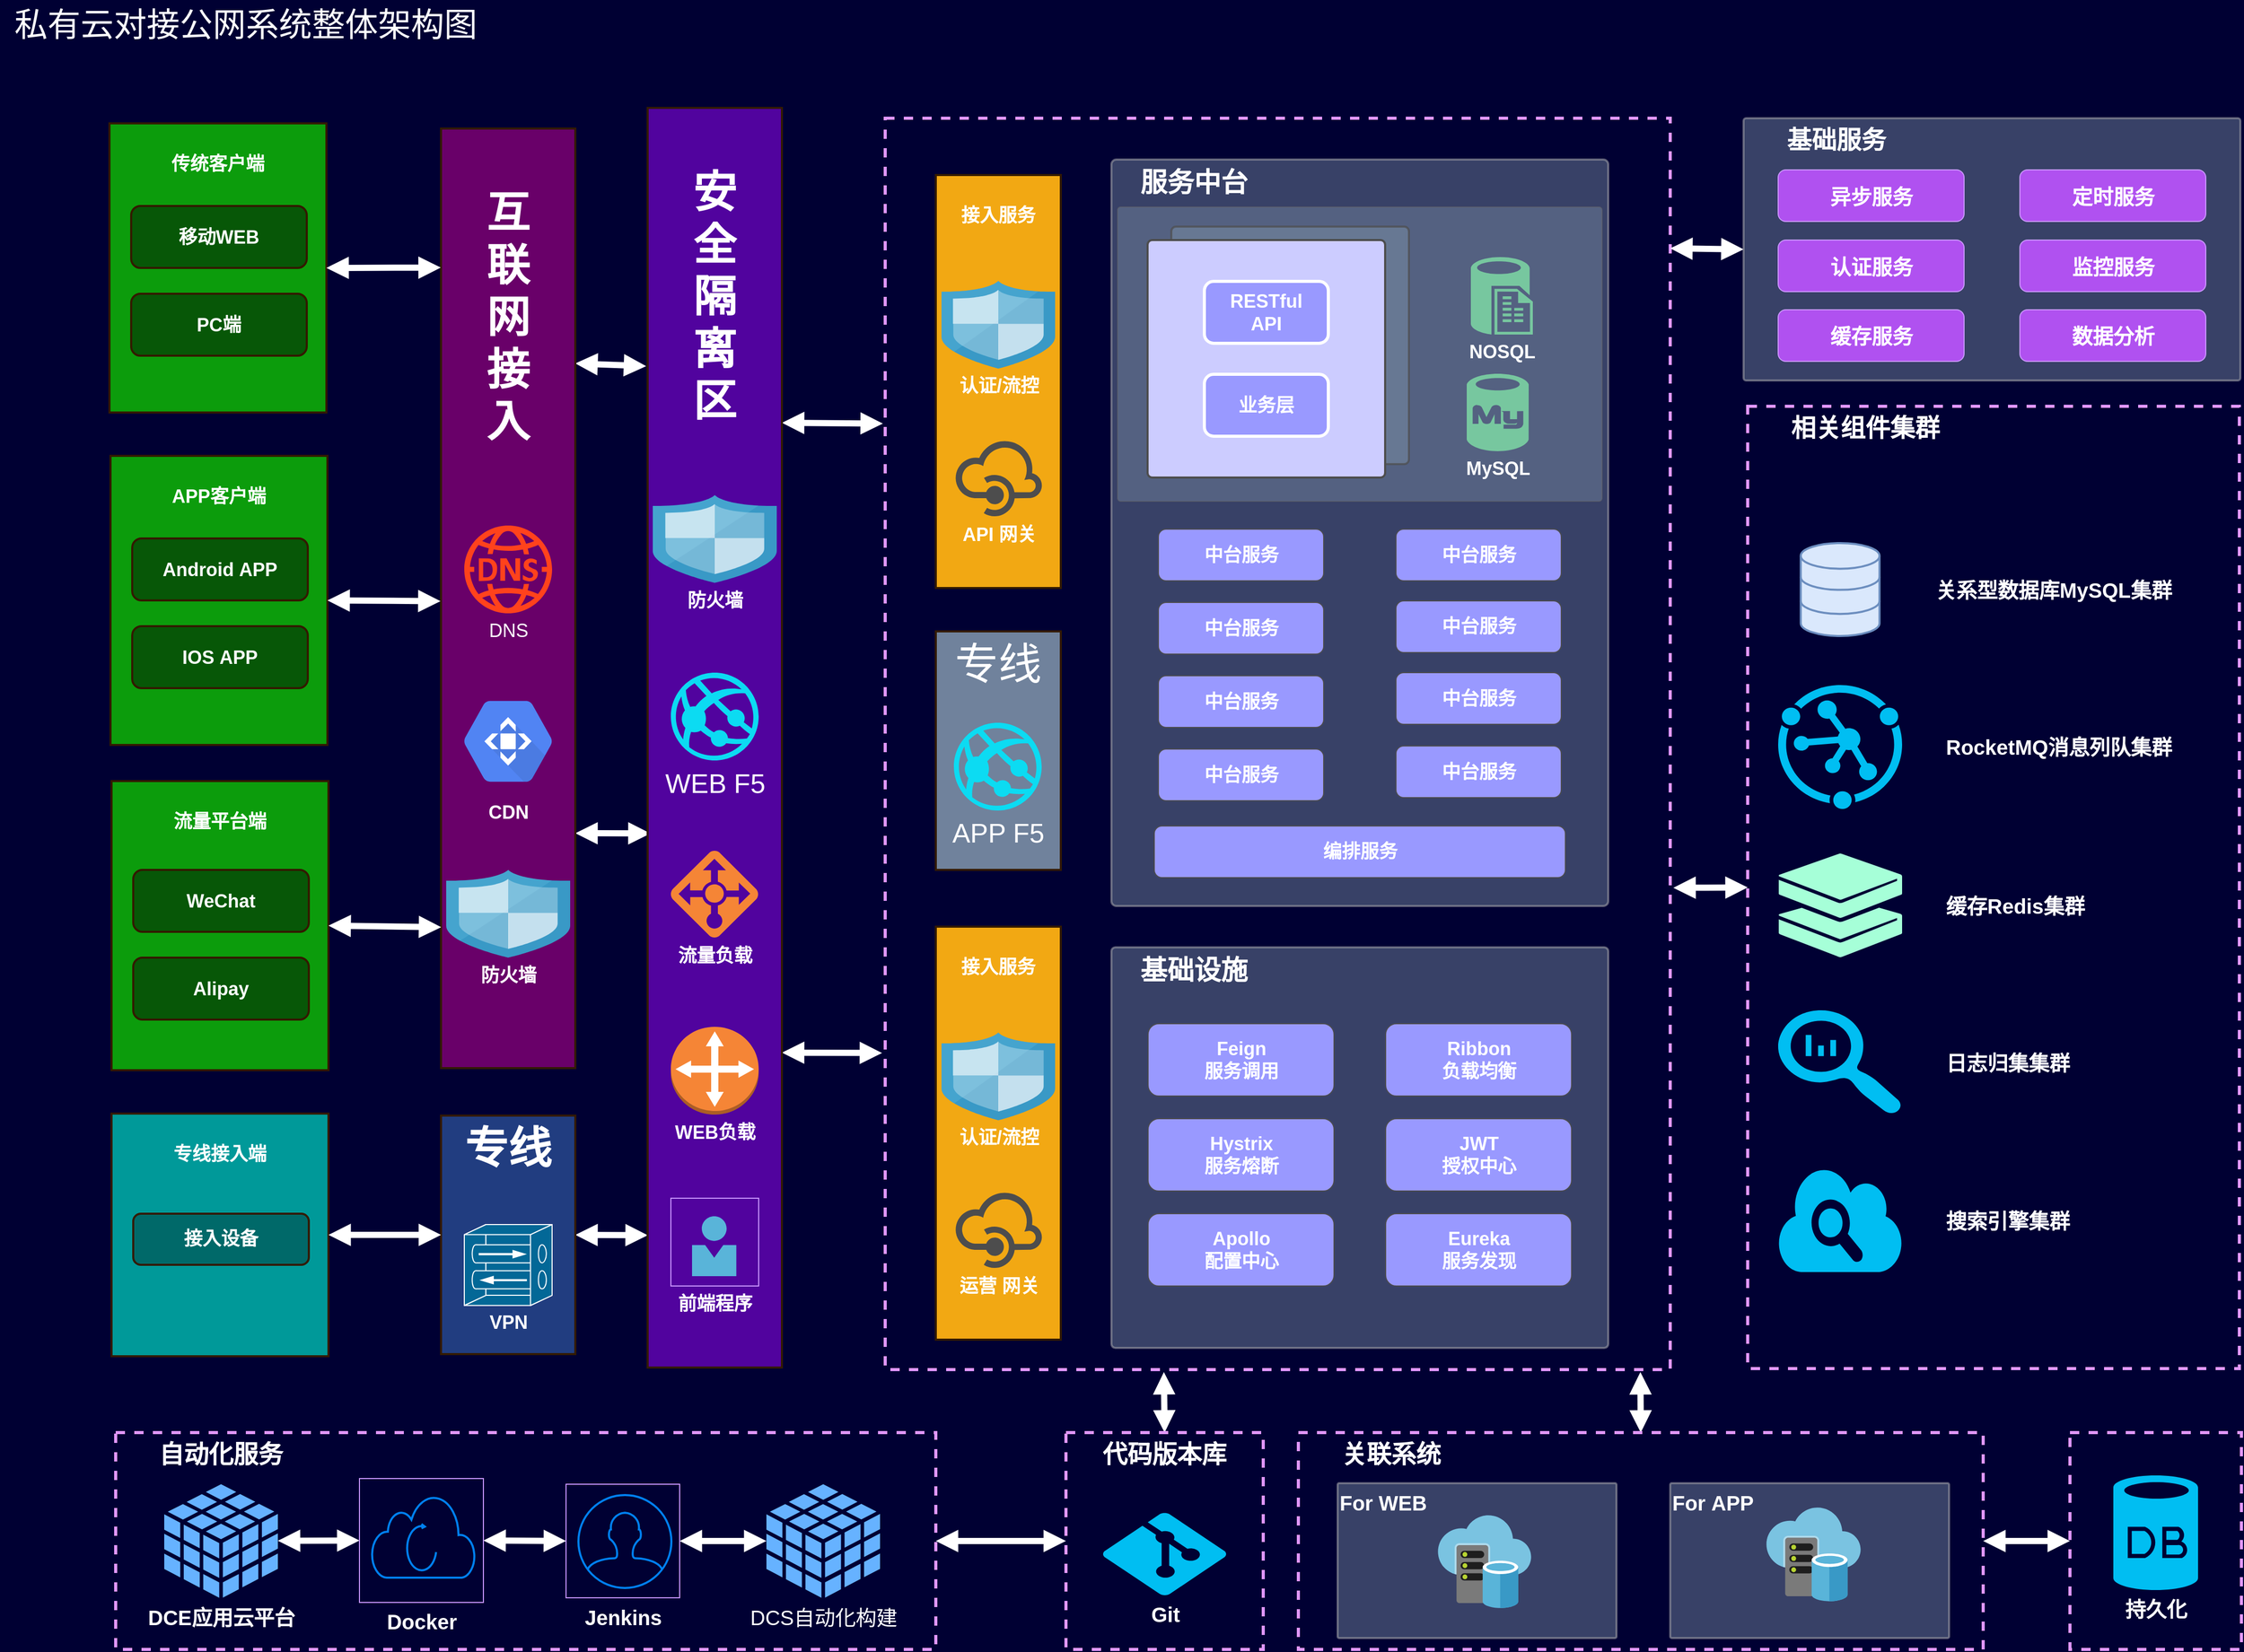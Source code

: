 <mxfile version="20.2.7" type="github"><diagram id="znW9qlxauEZ71sfOCXTW" name="第 1 页"><mxGraphModel dx="1424" dy="737" grid="1" gridSize="10" guides="1" tooltips="1" connect="1" arrows="1" fold="1" page="1" pageScale="1" pageWidth="827" pageHeight="1169" background="#000033" math="0" shadow="0"><root><mxCell id="0"/><mxCell id="1" parent="0"/><mxCell id="8RgYDFPkmIqk4TiLze3d-3" value="&lt;blockquote style=&quot;margin: 0px 0px 0px 40px ; border: none ; padding: 0px ; font-size: 24px&quot;&gt;自动化服务&lt;/blockquote&gt;" style="rounded=1;whiteSpace=wrap;html=1;labelBackgroundColor=none;strokeColor=#E197FC;strokeWidth=3;fillColor=none;fontSize=24;fontColor=#FFFFFF;arcSize=0;dashed=1;align=left;verticalAlign=top;fontStyle=1" vertex="1" parent="1"><mxGeometry x="142" y="1409.5" width="794" height="210" as="geometry"/></mxCell><mxCell id="8RgYDFPkmIqk4TiLze3d-4" value="私有云对接公网系统整体架构图" style="text;html=1;strokeColor=none;fillColor=none;align=center;verticalAlign=middle;whiteSpace=wrap;rounded=0;fontColor=#FFFFFF;fontSize=32;" vertex="1" parent="1"><mxGeometry x="30" y="22" width="476" height="48" as="geometry"/></mxCell><mxCell id="8RgYDFPkmIqk4TiLze3d-5" value="" style="group" vertex="1" connectable="0" parent="1"><mxGeometry x="136" y="141.5" width="210" height="280" as="geometry"/></mxCell><mxCell id="8RgYDFPkmIqk4TiLze3d-6" value="&lt;br style=&quot;font-size: 18px;&quot;&gt;传统客户端" style="rounded=0;whiteSpace=wrap;html=1;horizontal=1;verticalAlign=top;fontSize=18;fillColor=#0C9C0C;strokeWidth=2;strokeColor=#331A00;fontColor=#FFFFFF;fontStyle=1" vertex="1" parent="8RgYDFPkmIqk4TiLze3d-5"><mxGeometry width="210" height="280" as="geometry"/></mxCell><mxCell id="8RgYDFPkmIqk4TiLze3d-7" value="移动WEB" style="rounded=1;whiteSpace=wrap;html=1;strokeColor=#331A00;strokeWidth=2;fillColor=#075707;fontSize=18;fontColor=#FFFFFF;fontStyle=1" vertex="1" parent="8RgYDFPkmIqk4TiLze3d-5"><mxGeometry x="21" y="80" width="170" height="60" as="geometry"/></mxCell><mxCell id="8RgYDFPkmIqk4TiLze3d-8" value="PC端" style="rounded=1;whiteSpace=wrap;html=1;strokeColor=#331A00;strokeWidth=2;fillColor=#075707;fontSize=18;fontColor=#FFFFFF;fontStyle=1" vertex="1" parent="8RgYDFPkmIqk4TiLze3d-5"><mxGeometry x="21" y="165" width="170" height="60" as="geometry"/></mxCell><mxCell id="8RgYDFPkmIqk4TiLze3d-9" value="" style="group" vertex="1" connectable="0" parent="1"><mxGeometry x="137" y="463.5" width="210" height="280" as="geometry"/></mxCell><mxCell id="8RgYDFPkmIqk4TiLze3d-10" value="&lt;br&gt;APP客户端" style="rounded=0;whiteSpace=wrap;html=1;horizontal=1;verticalAlign=top;fontSize=18;fillColor=#0C9C0C;strokeWidth=2;strokeColor=#331A00;fontColor=#FFFFFF;fontStyle=1" vertex="1" parent="8RgYDFPkmIqk4TiLze3d-9"><mxGeometry width="210" height="280" as="geometry"/></mxCell><mxCell id="8RgYDFPkmIqk4TiLze3d-11" value="Android&amp;nbsp;APP" style="rounded=1;whiteSpace=wrap;html=1;strokeColor=#331A00;strokeWidth=2;fillColor=#075707;fontSize=18;fontColor=#FFFFFF;fontStyle=1" vertex="1" parent="8RgYDFPkmIqk4TiLze3d-9"><mxGeometry x="21" y="80" width="170" height="60" as="geometry"/></mxCell><mxCell id="8RgYDFPkmIqk4TiLze3d-12" value="IOS&amp;nbsp;APP" style="rounded=1;whiteSpace=wrap;html=1;strokeColor=#331A00;strokeWidth=2;fillColor=#075707;fontSize=18;fontColor=#FFFFFF;fontStyle=1" vertex="1" parent="8RgYDFPkmIqk4TiLze3d-9"><mxGeometry x="21" y="165" width="170" height="60" as="geometry"/></mxCell><mxCell id="8RgYDFPkmIqk4TiLze3d-13" value="" style="group" vertex="1" connectable="0" parent="1"><mxGeometry x="138" y="784.5" width="210" height="280" as="geometry"/></mxCell><mxCell id="8RgYDFPkmIqk4TiLze3d-14" value="&lt;br style=&quot;font-size: 18px&quot;&gt;流量平台端" style="rounded=0;whiteSpace=wrap;html=1;horizontal=1;verticalAlign=top;fontSize=18;fillColor=#0C9C0C;strokeWidth=2;strokeColor=#331A00;fontColor=#FFFFFF;fontStyle=1" vertex="1" parent="8RgYDFPkmIqk4TiLze3d-13"><mxGeometry y="-6" width="210" height="280" as="geometry"/></mxCell><mxCell id="8RgYDFPkmIqk4TiLze3d-15" value="WeChat" style="rounded=1;whiteSpace=wrap;html=1;strokeColor=#331A00;strokeWidth=2;fillColor=#075707;fontSize=18;fontColor=#FFFFFF;fontStyle=1" vertex="1" parent="8RgYDFPkmIqk4TiLze3d-13"><mxGeometry x="21" y="80" width="170" height="60" as="geometry"/></mxCell><mxCell id="8RgYDFPkmIqk4TiLze3d-16" value="Alipay" style="rounded=1;whiteSpace=wrap;html=1;strokeColor=#331A00;strokeWidth=2;fillColor=#075707;fontSize=18;fontColor=#FFFFFF;fontStyle=1" vertex="1" parent="8RgYDFPkmIqk4TiLze3d-13"><mxGeometry x="21" y="165" width="170" height="60" as="geometry"/></mxCell><mxCell id="8RgYDFPkmIqk4TiLze3d-17" value="" style="group" vertex="1" connectable="0" parent="1"><mxGeometry x="138" y="1105.5" width="210" height="231" as="geometry"/></mxCell><mxCell id="8RgYDFPkmIqk4TiLze3d-18" value="&lt;br style=&quot;font-size: 18px&quot;&gt;专线接入端" style="rounded=0;whiteSpace=wrap;html=1;horizontal=1;verticalAlign=top;fontSize=18;fillColor=#009999;strokeWidth=2;strokeColor=#331A00;fontColor=#FFFFFF;fontStyle=1" vertex="1" parent="8RgYDFPkmIqk4TiLze3d-17"><mxGeometry y="-4.95" width="210" height="235" as="geometry"/></mxCell><mxCell id="8RgYDFPkmIqk4TiLze3d-19" value="接入设备" style="rounded=1;whiteSpace=wrap;html=1;strokeColor=#331A00;strokeWidth=2;fillColor=#006969;fontSize=18;fontColor=#FFFFFF;fontStyle=1" vertex="1" parent="8RgYDFPkmIqk4TiLze3d-17"><mxGeometry x="21" y="92" width="170" height="49.5" as="geometry"/></mxCell><mxCell id="8RgYDFPkmIqk4TiLze3d-20" style="edgeStyle=none;rounded=0;orthogonalLoop=1;jettySize=auto;html=1;exitX=1;exitY=0.75;exitDx=0;exitDy=0;entryX=0.022;entryY=0.576;entryDx=0;entryDy=0;entryPerimeter=0;startArrow=block;startFill=1;endArrow=block;endFill=1;strokeColor=#FFFFFF;strokeWidth=6;fontSize=20;fontColor=#FFFFFF;" edge="1" parent="1" source="8RgYDFPkmIqk4TiLze3d-22" target="8RgYDFPkmIqk4TiLze3d-31"><mxGeometry relative="1" as="geometry"/></mxCell><mxCell id="8RgYDFPkmIqk4TiLze3d-21" style="edgeStyle=none;rounded=0;orthogonalLoop=1;jettySize=auto;html=1;exitX=1;exitY=0.25;exitDx=0;exitDy=0;entryX=-0.011;entryY=0.205;entryDx=0;entryDy=0;entryPerimeter=0;startArrow=block;startFill=1;endArrow=block;endFill=1;strokeColor=#FFFFFF;strokeWidth=6;fontSize=20;fontColor=#FFFFFF;" edge="1" parent="1" source="8RgYDFPkmIqk4TiLze3d-22" target="8RgYDFPkmIqk4TiLze3d-31"><mxGeometry relative="1" as="geometry"/></mxCell><mxCell id="8RgYDFPkmIqk4TiLze3d-22" value="&lt;br&gt;互&lt;br style=&quot;font-size: 42px&quot;&gt;联&lt;br style=&quot;font-size: 42px&quot;&gt;网&lt;br style=&quot;font-size: 42px&quot;&gt;接&lt;br style=&quot;font-size: 42px&quot;&gt;入" style="rounded=0;whiteSpace=wrap;html=1;strokeColor=#331A00;strokeWidth=2;fillColor=#690069;fontSize=42;fontColor=#FFFFFF;fontStyle=1;verticalAlign=top;" vertex="1" parent="1"><mxGeometry x="457" y="146.5" width="130" height="910" as="geometry"/></mxCell><mxCell id="8RgYDFPkmIqk4TiLze3d-23" style="edgeStyle=none;rounded=0;orthogonalLoop=1;jettySize=auto;html=1;exitX=1;exitY=0.5;exitDx=0;exitDy=0;entryX=0.001;entryY=0.895;entryDx=0;entryDy=0;entryPerimeter=0;startArrow=block;startFill=1;endArrow=block;endFill=1;strokeColor=#FFFFFF;strokeWidth=6;fontSize=20;fontColor=#FFFFFF;" edge="1" parent="1" source="8RgYDFPkmIqk4TiLze3d-24" target="8RgYDFPkmIqk4TiLze3d-31"><mxGeometry relative="1" as="geometry"/></mxCell><mxCell id="8RgYDFPkmIqk4TiLze3d-24" value="专线" style="rounded=0;whiteSpace=wrap;html=1;strokeColor=#331A00;strokeWidth=2;fillColor=#213D80;fontSize=42;fontColor=#FFFFFF;verticalAlign=top;fontStyle=1" vertex="1" parent="1"><mxGeometry x="457" y="1102.5" width="130" height="231" as="geometry"/></mxCell><mxCell id="8RgYDFPkmIqk4TiLze3d-25" value="DNS" style="shadow=0;dashed=0;html=1;strokeColor=none;labelPosition=center;verticalLabelPosition=bottom;verticalAlign=top;align=center;shape=mxgraph.mscae.cloud.azure_dns;fillColor=#FF421C;pointerEvents=1;fontSize=18;fontColor=#FFFFFF;aspect=fixed;" vertex="1" parent="1"><mxGeometry x="479.5" y="531" width="85" height="85" as="geometry"/></mxCell><mxCell id="8RgYDFPkmIqk4TiLze3d-26" value="CDN" style="html=1;fillColor=#5184F3;strokeColor=none;verticalAlign=top;labelPosition=center;verticalLabelPosition=bottom;align=center;spacingTop=-6;fontSize=18;fontStyle=1;fontColor=#FFFFFF;shape=mxgraph.gcp2.hexIcon;prIcon=cloud_cdn;aspect=fixed;" vertex="1" parent="1"><mxGeometry x="457" y="682.5" width="130" height="115.04" as="geometry"/></mxCell><mxCell id="8RgYDFPkmIqk4TiLze3d-27" value="防火墙" style="html=1;perimeter=none;align=center;shadow=0;dashed=0;image;fontSize=18;image=img/lib/mscae/ShieldFirewall.svg;strokeColor=#331A00;strokeWidth=2;fillColor=#FF2212;labelBackgroundColor=none;fontColor=#FFFFFF;fontStyle=1" vertex="1" parent="1"><mxGeometry x="462" y="864.5" width="120" height="85" as="geometry"/></mxCell><mxCell id="8RgYDFPkmIqk4TiLze3d-28" value="VPN" style="shape=mxgraph.cisco.misc.vpn_concentrator;html=1;dashed=0;fillColor=#036897;strokeColor=#FFFFFF;strokeWidth=1;verticalLabelPosition=bottom;verticalAlign=top;labelBackgroundColor=none;fontSize=18;fontColor=#FFFFFF;aspect=fixed;fontStyle=1" vertex="1" parent="1"><mxGeometry x="479.5" y="1208" width="85" height="78.36" as="geometry"/></mxCell><mxCell id="8RgYDFPkmIqk4TiLze3d-29" style="edgeStyle=none;rounded=0;orthogonalLoop=1;jettySize=auto;html=1;exitX=1;exitY=0.75;exitDx=0;exitDy=0;startArrow=block;startFill=1;endArrow=block;endFill=1;strokeColor=#FFFFFF;strokeWidth=6;fontSize=20;fontColor=#FFFFFF;entryX=-0.004;entryY=0.747;entryDx=0;entryDy=0;entryPerimeter=0;" edge="1" parent="1" source="8RgYDFPkmIqk4TiLze3d-31" target="8RgYDFPkmIqk4TiLze3d-34"><mxGeometry relative="1" as="geometry"><mxPoint x="847" y="1088.5" as="targetPoint"/></mxGeometry></mxCell><mxCell id="8RgYDFPkmIqk4TiLze3d-30" style="edgeStyle=none;rounded=0;orthogonalLoop=1;jettySize=auto;html=1;exitX=1;exitY=0.25;exitDx=0;exitDy=0;startArrow=block;startFill=1;endArrow=block;endFill=1;strokeColor=#FFFFFF;strokeWidth=6;fontSize=20;fontColor=#FFFFFF;entryX=-0.003;entryY=0.244;entryDx=0;entryDy=0;entryPerimeter=0;" edge="1" parent="1" source="8RgYDFPkmIqk4TiLze3d-31" target="8RgYDFPkmIqk4TiLze3d-34"><mxGeometry relative="1" as="geometry"><mxPoint x="857" y="464.5" as="targetPoint"/></mxGeometry></mxCell><mxCell id="8RgYDFPkmIqk4TiLze3d-31" value="&lt;br&gt;安&lt;br&gt;全&lt;br&gt;隔&lt;br&gt;离&lt;br&gt;区" style="rounded=0;whiteSpace=wrap;html=1;strokeColor=#331A00;strokeWidth=2;fillColor=#51039E;fontSize=42;fontColor=#FFFFFF;fontStyle=1;verticalAlign=top;" vertex="1" parent="1"><mxGeometry x="657" y="126.5" width="130" height="1220" as="geometry"/></mxCell><mxCell id="8RgYDFPkmIqk4TiLze3d-32" value="防火墙" style="html=1;perimeter=none;align=center;shadow=0;dashed=0;image;fontSize=18;image=img/lib/mscae/ShieldFirewall.svg;strokeColor=#331A00;strokeWidth=2;fillColor=#FF2212;labelBackgroundColor=none;fontColor=#FFFFFF;fontStyle=1" vertex="1" parent="1"><mxGeometry x="662" y="501.5" width="120" height="85" as="geometry"/></mxCell><mxCell id="8RgYDFPkmIqk4TiLze3d-33" value="流量负载" style="shadow=0;dashed=0;html=1;strokeColor=none;labelPosition=center;verticalLabelPosition=bottom;verticalAlign=top;align=center;shape=mxgraph.mscae.cloud.azure_load_balancer_feature;fillColor=#F58536;pointerEvents=1;labelBackgroundColor=none;fontSize=18;fontColor=#FFFFFF;aspect=fixed;fontStyle=1" vertex="1" parent="1"><mxGeometry x="679.5" y="845.5" width="85" height="85" as="geometry"/></mxCell><mxCell id="8RgYDFPkmIqk4TiLze3d-34" value="" style="rounded=1;whiteSpace=wrap;html=1;labelBackgroundColor=none;strokeColor=#E197FC;strokeWidth=3;fillColor=none;fontSize=18;fontColor=#FFFFFF;arcSize=0;dashed=1;" vertex="1" parent="1"><mxGeometry x="887" y="136.5" width="760" height="1212" as="geometry"/></mxCell><mxCell id="8RgYDFPkmIqk4TiLze3d-35" value="&lt;br&gt;接入服务" style="rounded=0;whiteSpace=wrap;html=1;strokeColor=#331A00;strokeWidth=2;fillColor=#F2A813;fontSize=18;fontColor=#FFFFFF;verticalAlign=top;fontStyle=1" vertex="1" parent="1"><mxGeometry x="936" y="191.5" width="121" height="400" as="geometry"/></mxCell><mxCell id="8RgYDFPkmIqk4TiLze3d-36" value="WEB负载" style="outlineConnect=0;dashed=0;verticalLabelPosition=bottom;verticalAlign=top;align=center;html=1;shape=mxgraph.aws3.customer_gateway;fillColor=#F58536;gradientColor=none;labelBackgroundColor=none;strokeColor=#E197FC;strokeWidth=2;fontSize=18;fontColor=#FFFFFF;fontStyle=1;aspect=fixed;" vertex="1" parent="1"><mxGeometry x="679.5" y="1016.5" width="85" height="85" as="geometry"/></mxCell><mxCell id="8RgYDFPkmIqk4TiLze3d-37" value="认证/流控" style="html=1;perimeter=none;align=center;shadow=0;dashed=0;image;fontSize=18;image=img/lib/mscae/ShieldFirewall.svg;strokeColor=#331A00;strokeWidth=2;fillColor=#FF2212;labelBackgroundColor=none;fontColor=#FFFFFF;fontStyle=1" vertex="1" parent="1"><mxGeometry x="941.5" y="294" width="110" height="85" as="geometry"/></mxCell><mxCell id="8RgYDFPkmIqk4TiLze3d-38" value="API 网关" style="shadow=0;dashed=0;html=1;strokeColor=none;labelPosition=center;verticalLabelPosition=bottom;verticalAlign=top;align=center;shape=mxgraph.mscae.cloud.api_management;fillColor=#4D4D4D;pointerEvents=1;labelBackgroundColor=none;fontSize=18;fontColor=#FFFFFF;aspect=fixed;fontStyle=1" vertex="1" parent="1"><mxGeometry x="954" y="446.5" width="85" height="76.5" as="geometry"/></mxCell><mxCell id="8RgYDFPkmIqk4TiLze3d-39" value="专线" style="rounded=0;whiteSpace=wrap;html=1;strokeColor=#331A00;strokeWidth=2;fillColor=#70829C;fontSize=42;fontColor=#FFFFFF;verticalAlign=top;" vertex="1" parent="1"><mxGeometry x="936" y="633.5" width="121" height="231" as="geometry"/></mxCell><mxCell id="8RgYDFPkmIqk4TiLze3d-40" value="&lt;br&gt;接入服务" style="rounded=0;whiteSpace=wrap;html=1;strokeColor=#331A00;strokeWidth=2;fillColor=#F2A813;fontSize=18;fontColor=#FFFFFF;verticalAlign=top;fontStyle=1" vertex="1" parent="1"><mxGeometry x="936" y="919.5" width="121" height="400" as="geometry"/></mxCell><mxCell id="8RgYDFPkmIqk4TiLze3d-41" value="认证/流控" style="html=1;perimeter=none;align=center;shadow=0;dashed=0;image;fontSize=18;image=img/lib/mscae/ShieldFirewall.svg;strokeColor=#331A00;strokeWidth=2;fillColor=#FF2212;labelBackgroundColor=none;fontColor=#FFFFFF;fontStyle=1" vertex="1" parent="1"><mxGeometry x="941.5" y="1022" width="110" height="85" as="geometry"/></mxCell><mxCell id="8RgYDFPkmIqk4TiLze3d-42" value="运营 网关" style="shadow=0;dashed=0;html=1;strokeColor=none;labelPosition=center;verticalLabelPosition=bottom;verticalAlign=top;align=center;shape=mxgraph.mscae.cloud.api_management;fillColor=#4D4D4D;pointerEvents=1;labelBackgroundColor=none;fontSize=18;fontColor=#FFFFFF;aspect=fixed;fontStyle=1" vertex="1" parent="1"><mxGeometry x="954" y="1174.5" width="85" height="76.5" as="geometry"/></mxCell><mxCell id="8RgYDFPkmIqk4TiLze3d-43" value="　服务中台" style="rounded=1;whiteSpace=wrap;html=1;fontFamily=Helvetica;fontSize=26;fontColor=#FFFFFF;align=left;strokeColor=#B3B3B3;strokeWidth=2;fillColor=#70829C;arcSize=1;opacity=50;verticalAlign=top;fontStyle=1" vertex="1" parent="1"><mxGeometry x="1106" y="176.5" width="481" height="723" as="geometry"/></mxCell><mxCell id="8RgYDFPkmIqk4TiLze3d-44" style="edgeStyle=none;rounded=0;orthogonalLoop=1;jettySize=auto;html=1;exitX=0;exitY=0.5;exitDx=0;exitDy=0;entryX=1;entryY=0.104;entryDx=0;entryDy=0;entryPerimeter=0;startArrow=block;startFill=1;endArrow=block;endFill=1;strokeColor=#FFFFFF;strokeWidth=6;fontSize=20;fontColor=#FFFFFF;" edge="1" parent="1" source="8RgYDFPkmIqk4TiLze3d-45" target="8RgYDFPkmIqk4TiLze3d-34"><mxGeometry relative="1" as="geometry"/></mxCell><mxCell id="8RgYDFPkmIqk4TiLze3d-45" value="&lt;blockquote style=&quot;margin: 0px 0px 0px 40px; border: none; padding: 0px; font-size: 24px;&quot;&gt;基础服务&lt;/blockquote&gt;" style="rounded=1;whiteSpace=wrap;html=1;fontFamily=Helvetica;fontSize=24;fontColor=#FFFFFF;align=left;strokeColor=#B3B3B3;strokeWidth=2;fillColor=#70829C;arcSize=1;opacity=50;verticalAlign=top;fontStyle=1" vertex="1" parent="1"><mxGeometry x="1718" y="136.5" width="481" height="254" as="geometry"/></mxCell><mxCell id="8RgYDFPkmIqk4TiLze3d-46" value="APP F5" style="shadow=0;dashed=0;html=1;strokeColor=none;fillColor=#0CDBF2;labelPosition=center;verticalLabelPosition=bottom;verticalAlign=top;align=center;shape=mxgraph.azure.azure_website;pointerEvents=1;fontFamily=Helvetica;fontSize=26;fontColor=#FFFFFF;" vertex="1" parent="1"><mxGeometry x="953.5" y="722" width="85" height="85" as="geometry"/></mxCell><mxCell id="8RgYDFPkmIqk4TiLze3d-47" value="" style="rounded=1;whiteSpace=wrap;html=1;fontFamily=Helvetica;fontSize=18;fontColor=#FFFFFF;align=center;strokeColor=#666666;strokeWidth=1;fillColor=#70829C;arcSize=1;opacity=50;" vertex="1" parent="1"><mxGeometry x="1112" y="222.5" width="469" height="285" as="geometry"/></mxCell><mxCell id="8RgYDFPkmIqk4TiLze3d-48" value="" style="rounded=1;whiteSpace=wrap;html=1;fontFamily=Helvetica;fontSize=18;fontColor=#FFFFFF;align=center;strokeColor=#4D4D4D;strokeWidth=2;fillColor=#70829C;arcSize=2;opacity=70;" vertex="1" parent="1"><mxGeometry x="1164" y="241.5" width="230" height="230" as="geometry"/></mxCell><mxCell id="8RgYDFPkmIqk4TiLze3d-49" value="" style="rounded=1;whiteSpace=wrap;html=1;fontFamily=Helvetica;fontSize=18;fontColor=#FFFFFF;align=center;strokeColor=#4D4D4D;strokeWidth=2;fillColor=#CCCCFF;arcSize=2;" vertex="1" parent="1"><mxGeometry x="1141" y="254.5" width="230" height="230" as="geometry"/></mxCell><mxCell id="8RgYDFPkmIqk4TiLze3d-50" value="RESTful&lt;br&gt;API" style="rounded=1;whiteSpace=wrap;html=1;labelBackgroundColor=none;strokeColor=#FFFFFF;strokeWidth=3;fillColor=#9999FF;fontSize=18;fontColor=#FFFFFF;fontStyle=1" vertex="1" parent="1"><mxGeometry x="1196" y="294.5" width="120" height="60" as="geometry"/></mxCell><mxCell id="8RgYDFPkmIqk4TiLze3d-51" value="业务层" style="rounded=1;whiteSpace=wrap;html=1;labelBackgroundColor=none;strokeColor=#FFFFFF;strokeWidth=3;fillColor=#9999FF;fontSize=18;fontColor=#FFFFFF;fontStyle=1" vertex="1" parent="1"><mxGeometry x="1196" y="384.5" width="120" height="60" as="geometry"/></mxCell><mxCell id="8RgYDFPkmIqk4TiLze3d-52" value="MySQL" style="verticalLabelPosition=bottom;html=1;verticalAlign=top;align=center;strokeColor=none;fillColor=#77C79F;shape=mxgraph.azure.mysql_database;fontFamily=Helvetica;fontSize=18;fontColor=#FFFFFF;aspect=fixed;fontStyle=1" vertex="1" parent="1"><mxGeometry x="1450" y="384" width="60" height="75" as="geometry"/></mxCell><mxCell id="8RgYDFPkmIqk4TiLze3d-53" value="NOSQL" style="verticalLabelPosition=bottom;html=1;verticalAlign=top;align=center;strokeColor=none;fillColor=#77C79F;shape=mxgraph.azure.sql_reporting;labelBackgroundColor=none;fontSize=18;fontColor=#FFFFFF;aspect=fixed;fontStyle=1" vertex="1" parent="1"><mxGeometry x="1454" y="271" width="60" height="75" as="geometry"/></mxCell><mxCell id="8RgYDFPkmIqk4TiLze3d-54" value="中台服务" style="rounded=1;whiteSpace=wrap;html=1;labelBackgroundColor=none;strokeColor=#4D4D4D;strokeWidth=1;fillColor=#9999FF;fontSize=18;fontColor=#FFFFFF;fontStyle=1" vertex="1" parent="1"><mxGeometry x="1151.5" y="534.5" width="160" height="50" as="geometry"/></mxCell><mxCell id="8RgYDFPkmIqk4TiLze3d-55" value="　基础设施" style="rounded=1;whiteSpace=wrap;html=1;fontFamily=Helvetica;fontSize=26;fontColor=#FFFFFF;align=left;strokeColor=#B3B3B3;strokeWidth=2;fillColor=#70829C;arcSize=1;opacity=50;verticalAlign=top;fontStyle=1" vertex="1" parent="1"><mxGeometry x="1106" y="939.5" width="481" height="388" as="geometry"/></mxCell><mxCell id="8RgYDFPkmIqk4TiLze3d-56" value="中台服务" style="rounded=1;whiteSpace=wrap;html=1;labelBackgroundColor=none;strokeColor=#4D4D4D;strokeWidth=1;fillColor=#9999FF;fontSize=18;fontColor=#FFFFFF;fontStyle=1" vertex="1" parent="1"><mxGeometry x="1151.5" y="605.5" width="160" height="50" as="geometry"/></mxCell><mxCell id="8RgYDFPkmIqk4TiLze3d-57" value="中台服务" style="rounded=1;whiteSpace=wrap;html=1;labelBackgroundColor=none;strokeColor=#4D4D4D;strokeWidth=1;fillColor=#9999FF;fontSize=18;fontColor=#FFFFFF;fontStyle=1" vertex="1" parent="1"><mxGeometry x="1151.5" y="676.5" width="160" height="50" as="geometry"/></mxCell><mxCell id="8RgYDFPkmIqk4TiLze3d-58" value="中台服务" style="rounded=1;whiteSpace=wrap;html=1;labelBackgroundColor=none;strokeColor=#4D4D4D;strokeWidth=1;fillColor=#9999FF;fontSize=18;fontColor=#FFFFFF;fontStyle=1" vertex="1" parent="1"><mxGeometry x="1151.5" y="747.5" width="160" height="50" as="geometry"/></mxCell><mxCell id="8RgYDFPkmIqk4TiLze3d-59" value="中台服务" style="rounded=1;whiteSpace=wrap;html=1;labelBackgroundColor=none;strokeColor=#4D4D4D;strokeWidth=1;fillColor=#9999FF;fontSize=18;fontColor=#FFFFFF;fontStyle=1" vertex="1" parent="1"><mxGeometry x="1381.5" y="604" width="160" height="50" as="geometry"/></mxCell><mxCell id="8RgYDFPkmIqk4TiLze3d-60" value="中台服务" style="rounded=1;whiteSpace=wrap;html=1;labelBackgroundColor=none;strokeColor=#4D4D4D;strokeWidth=1;fillColor=#9999FF;fontSize=18;fontColor=#FFFFFF;fontStyle=1" vertex="1" parent="1"><mxGeometry x="1381.5" y="673.5" width="160" height="50" as="geometry"/></mxCell><mxCell id="8RgYDFPkmIqk4TiLze3d-61" value="中台服务" style="rounded=1;whiteSpace=wrap;html=1;labelBackgroundColor=none;strokeColor=#4D4D4D;strokeWidth=1;fillColor=#9999FF;fontSize=18;fontColor=#FFFFFF;fontStyle=1" vertex="1" parent="1"><mxGeometry x="1381.5" y="744.5" width="160" height="50" as="geometry"/></mxCell><mxCell id="8RgYDFPkmIqk4TiLze3d-62" value="编排服务" style="rounded=1;whiteSpace=wrap;html=1;labelBackgroundColor=none;strokeColor=#4D4D4D;strokeWidth=1;fillColor=#9999FF;fontSize=18;fontColor=#FFFFFF;fontStyle=1" vertex="1" parent="1"><mxGeometry x="1147.5" y="822" width="398" height="50" as="geometry"/></mxCell><mxCell id="8RgYDFPkmIqk4TiLze3d-63" value="中台服务" style="rounded=1;whiteSpace=wrap;html=1;labelBackgroundColor=none;strokeColor=#4D4D4D;strokeWidth=1;fillColor=#9999FF;fontSize=18;fontColor=#FFFFFF;fontStyle=1" vertex="1" parent="1"><mxGeometry x="1381.5" y="534.5" width="160" height="50" as="geometry"/></mxCell><mxCell id="8RgYDFPkmIqk4TiLze3d-64" value="Feign&lt;br&gt;服务调用" style="rounded=1;whiteSpace=wrap;html=1;labelBackgroundColor=none;strokeColor=#4D4D4D;strokeWidth=1;fillColor=#9999FF;fontSize=18;fontColor=#FFFFFF;fontStyle=1" vertex="1" parent="1"><mxGeometry x="1141.5" y="1013.5" width="180" height="70" as="geometry"/></mxCell><mxCell id="8RgYDFPkmIqk4TiLze3d-65" value="Hystrix&lt;br&gt;服务熔断" style="rounded=1;whiteSpace=wrap;html=1;labelBackgroundColor=none;strokeColor=#4D4D4D;strokeWidth=1;fillColor=#9999FF;fontSize=18;fontColor=#FFFFFF;fontStyle=1" vertex="1" parent="1"><mxGeometry x="1141.5" y="1105.5" width="180" height="70" as="geometry"/></mxCell><mxCell id="8RgYDFPkmIqk4TiLze3d-66" value="Apollo&lt;br&gt;配置中心" style="rounded=1;whiteSpace=wrap;html=1;labelBackgroundColor=none;strokeColor=#4D4D4D;strokeWidth=1;fillColor=#9999FF;fontSize=18;fontColor=#FFFFFF;fontStyle=1" vertex="1" parent="1"><mxGeometry x="1141.5" y="1197.5" width="180" height="70" as="geometry"/></mxCell><mxCell id="8RgYDFPkmIqk4TiLze3d-67" value="Eureka&lt;br&gt;服务发现" style="rounded=1;whiteSpace=wrap;html=1;labelBackgroundColor=none;strokeColor=#4D4D4D;strokeWidth=1;fillColor=#9999FF;fontSize=18;fontColor=#FFFFFF;fontStyle=1" vertex="1" parent="1"><mxGeometry x="1371.5" y="1197.5" width="180" height="70" as="geometry"/></mxCell><mxCell id="8RgYDFPkmIqk4TiLze3d-68" value="JWT&lt;br&gt;授权中心" style="rounded=1;whiteSpace=wrap;html=1;labelBackgroundColor=none;strokeColor=#4D4D4D;strokeWidth=1;fillColor=#9999FF;fontSize=18;fontColor=#FFFFFF;fontStyle=1" vertex="1" parent="1"><mxGeometry x="1371.5" y="1105.5" width="180" height="70" as="geometry"/></mxCell><mxCell id="8RgYDFPkmIqk4TiLze3d-69" value="Ribbon&lt;br&gt;负载均衡" style="rounded=1;whiteSpace=wrap;html=1;labelBackgroundColor=none;strokeColor=#4D4D4D;strokeWidth=1;fillColor=#9999FF;fontSize=18;fontColor=#FFFFFF;fontStyle=1" vertex="1" parent="1"><mxGeometry x="1371.5" y="1013.5" width="180" height="70" as="geometry"/></mxCell><mxCell id="8RgYDFPkmIqk4TiLze3d-70" style="edgeStyle=none;rounded=0;orthogonalLoop=1;jettySize=auto;html=1;exitX=0;exitY=0.5;exitDx=0;exitDy=0;entryX=1.004;entryY=0.615;entryDx=0;entryDy=0;entryPerimeter=0;startArrow=block;startFill=1;endArrow=block;endFill=1;strokeColor=#FFFFFF;strokeWidth=6;fontSize=20;fontColor=#FFFFFF;" edge="1" parent="1" source="8RgYDFPkmIqk4TiLze3d-71" target="8RgYDFPkmIqk4TiLze3d-34"><mxGeometry relative="1" as="geometry"/></mxCell><mxCell id="8RgYDFPkmIqk4TiLze3d-71" value="&lt;blockquote style=&quot;margin: 0px 0px 0px 40px; border: none; padding: 0px; font-size: 24px;&quot;&gt;相关组件集群&lt;/blockquote&gt;" style="rounded=1;whiteSpace=wrap;html=1;labelBackgroundColor=none;strokeColor=#E197FC;strokeWidth=3;fillColor=none;fontSize=24;fontColor=#FFFFFF;arcSize=0;dashed=1;align=left;verticalAlign=top;fontStyle=1" vertex="1" parent="1"><mxGeometry x="1722" y="415.5" width="476" height="932" as="geometry"/></mxCell><mxCell id="8RgYDFPkmIqk4TiLze3d-72" value="异步服务" style="rounded=1;whiteSpace=wrap;html=1;labelBackgroundColor=none;strokeColor=#CC99FF;strokeWidth=1;fillColor=#B051F0;fontSize=20;fontColor=#FFFFFF;fontStyle=1" vertex="1" parent="1"><mxGeometry x="1751.5" y="186.5" width="180" height="50" as="geometry"/></mxCell><mxCell id="8RgYDFPkmIqk4TiLze3d-73" value="定时服务" style="rounded=1;whiteSpace=wrap;html=1;labelBackgroundColor=none;strokeColor=#CC99FF;strokeWidth=1;fillColor=#B051F0;fontSize=20;fontColor=#FFFFFF;fontStyle=1" vertex="1" parent="1"><mxGeometry x="1985.5" y="186.5" width="180" height="50" as="geometry"/></mxCell><mxCell id="8RgYDFPkmIqk4TiLze3d-74" value="认证服务" style="rounded=1;whiteSpace=wrap;html=1;labelBackgroundColor=none;strokeColor=#CC99FF;strokeWidth=1;fillColor=#B051F0;fontSize=20;fontColor=#FFFFFF;fontStyle=1" vertex="1" parent="1"><mxGeometry x="1751.5" y="254.5" width="180" height="50" as="geometry"/></mxCell><mxCell id="8RgYDFPkmIqk4TiLze3d-75" value="监控服务" style="rounded=1;whiteSpace=wrap;html=1;labelBackgroundColor=none;strokeColor=#CC99FF;strokeWidth=1;fillColor=#B051F0;fontSize=20;fontColor=#FFFFFF;fontStyle=1" vertex="1" parent="1"><mxGeometry x="1985.5" y="254.5" width="180" height="50" as="geometry"/></mxCell><mxCell id="8RgYDFPkmIqk4TiLze3d-76" value="缓存服务" style="rounded=1;whiteSpace=wrap;html=1;labelBackgroundColor=none;strokeColor=#CC99FF;strokeWidth=1;fillColor=#B051F0;fontSize=20;fontColor=#FFFFFF;fontStyle=1" vertex="1" parent="1"><mxGeometry x="1751.5" y="322" width="180" height="50" as="geometry"/></mxCell><mxCell id="8RgYDFPkmIqk4TiLze3d-77" value="数据分析" style="rounded=1;whiteSpace=wrap;html=1;labelBackgroundColor=none;strokeColor=#CC99FF;strokeWidth=1;fillColor=#B051F0;fontSize=20;fontColor=#FFFFFF;fontStyle=1" vertex="1" parent="1"><mxGeometry x="1985.5" y="322" width="180" height="50" as="geometry"/></mxCell><mxCell id="8RgYDFPkmIqk4TiLze3d-78" value="&lt;blockquote style=&quot;margin: 0 0 0 40px ; border: none ; padding: 0px&quot;&gt;关系型数据库MySQL集群&lt;/blockquote&gt;" style="html=1;verticalAlign=middle;verticalLabelPosition=middle;labelBackgroundColor=none;imageAspect=0;aspect=fixed;shadow=0;dashed=0;fontFamily=Helvetica;fontSize=20;fontColor=#FFFFFF;align=left;strokeWidth=1;labelPosition=right;fontStyle=1;fillColor=none;strokeColor=none;" vertex="1" parent="1"><mxGeometry x="1751.5" y="538" width="110" height="110" as="geometry"/></mxCell><mxCell id="8RgYDFPkmIqk4TiLze3d-79" value="&lt;blockquote style=&quot;margin: 0 0 0 40px ; border: none ; padding: 0px&quot;&gt;缓存Redis集群&lt;/blockquote&gt;" style="shadow=0;dashed=0;html=1;strokeColor=none;labelPosition=right;verticalLabelPosition=middle;verticalAlign=middle;align=left;shape=mxgraph.mscae.cloud.data_bricks;fillColor=#A6FFD8;pointerEvents=1;fontFamily=Helvetica;fontSize=20;fontColor=#FFFFFF;strokeWidth=1;fontStyle=1;" vertex="1" parent="1"><mxGeometry x="1751.5" y="848.5" width="120" height="100.8" as="geometry"/></mxCell><mxCell id="8RgYDFPkmIqk4TiLze3d-80" value="&lt;blockquote style=&quot;margin: 0 0 0 40px ; border: none ; padding: 0px&quot;&gt;日志归集集群&lt;/blockquote&gt;" style="pointerEvents=1;shadow=0;dashed=0;html=1;strokeColor=none;labelPosition=right;verticalLabelPosition=middle;verticalAlign=middle;align=left;shape=mxgraph.mscae.oms.log_search;fillColor=#00BEF2;fontFamily=Helvetica;fontSize=20;fontColor=#FFFFFF;strokeWidth=1;flipH=1;fontStyle=1" vertex="1" parent="1"><mxGeometry x="1751.5" y="1000.5" width="120" height="100.8" as="geometry"/></mxCell><mxCell id="8RgYDFPkmIqk4TiLze3d-81" value="&lt;blockquote style=&quot;margin: 0 0 0 40px ; border: none ; padding: 0px&quot;&gt;搜索引擎集群&lt;/blockquote&gt;" style="shadow=0;dashed=0;html=1;strokeColor=none;labelPosition=right;verticalLabelPosition=middle;verticalAlign=middle;align=left;shape=mxgraph.mscae.cloud.azure_search;fillColor=#00BEF2;fontFamily=Helvetica;fontSize=20;fontColor=#FFFFFF;strokeWidth=1;flipH=1;fontStyle=1" vertex="1" parent="1"><mxGeometry x="1751.5" y="1154" width="120" height="100" as="geometry"/></mxCell><mxCell id="8RgYDFPkmIqk4TiLze3d-82" style="edgeStyle=none;rounded=0;orthogonalLoop=1;jettySize=auto;html=1;exitX=0;exitY=0.5;exitDx=0;exitDy=0;entryX=1;entryY=0.5;entryDx=0;entryDy=0;startArrow=block;startFill=1;endArrow=block;endFill=1;strokeColor=#FFFFFF;strokeWidth=6;fontSize=20;fontColor=#FFFFFF;" edge="1" parent="1" source="8RgYDFPkmIqk4TiLze3d-83" target="8RgYDFPkmIqk4TiLze3d-85"><mxGeometry relative="1" as="geometry"/></mxCell><mxCell id="8RgYDFPkmIqk4TiLze3d-83" value="&lt;blockquote style=&quot;margin: 0px 0px 0px 40px ; border: none ; padding: 0px ; font-size: 24px&quot;&gt;&lt;br&gt;&lt;/blockquote&gt;" style="rounded=1;whiteSpace=wrap;html=1;labelBackgroundColor=none;strokeColor=#E197FC;strokeWidth=3;fillColor=none;fontSize=24;fontColor=#FFFFFF;arcSize=0;dashed=1;align=left;verticalAlign=top;fontStyle=1" vertex="1" parent="1"><mxGeometry x="2034" y="1409.5" width="166" height="210" as="geometry"/></mxCell><mxCell id="8RgYDFPkmIqk4TiLze3d-84" style="edgeStyle=none;rounded=0;orthogonalLoop=1;jettySize=auto;html=1;exitX=0.5;exitY=0;exitDx=0;exitDy=0;entryX=0.962;entryY=1.002;entryDx=0;entryDy=0;entryPerimeter=0;startArrow=block;startFill=1;endArrow=block;endFill=1;strokeColor=#FFFFFF;strokeWidth=6;fontSize=20;fontColor=#FFFFFF;" edge="1" parent="1" source="8RgYDFPkmIqk4TiLze3d-85" target="8RgYDFPkmIqk4TiLze3d-34"><mxGeometry relative="1" as="geometry"/></mxCell><mxCell id="8RgYDFPkmIqk4TiLze3d-85" value="&lt;blockquote style=&quot;margin: 0px 0px 0px 40px ; border: none ; padding: 0px ; font-size: 24px&quot;&gt;关联系统&lt;/blockquote&gt;" style="rounded=1;whiteSpace=wrap;html=1;labelBackgroundColor=none;strokeColor=#E197FC;strokeWidth=3;fillColor=none;fontSize=24;fontColor=#FFFFFF;arcSize=0;dashed=1;align=left;verticalAlign=top;fontStyle=1" vertex="1" parent="1"><mxGeometry x="1287" y="1409.5" width="663" height="210" as="geometry"/></mxCell><mxCell id="8RgYDFPkmIqk4TiLze3d-86" style="edgeStyle=none;rounded=0;orthogonalLoop=1;jettySize=auto;html=1;exitX=0.5;exitY=0;exitDx=0;exitDy=0;entryX=0.355;entryY=1.002;entryDx=0;entryDy=0;entryPerimeter=0;startArrow=block;startFill=1;endArrow=block;endFill=1;strokeColor=#FFFFFF;strokeWidth=6;fontSize=20;fontColor=#FFFFFF;" edge="1" parent="1" source="8RgYDFPkmIqk4TiLze3d-88" target="8RgYDFPkmIqk4TiLze3d-34"><mxGeometry relative="1" as="geometry"/></mxCell><mxCell id="8RgYDFPkmIqk4TiLze3d-87" style="edgeStyle=none;rounded=0;orthogonalLoop=1;jettySize=auto;html=1;exitX=0;exitY=0.5;exitDx=0;exitDy=0;entryX=1;entryY=0.5;entryDx=0;entryDy=0;startArrow=block;startFill=1;endArrow=block;endFill=1;strokeColor=#FFFFFF;strokeWidth=6;fontSize=20;fontColor=#FFFFFF;" edge="1" parent="1" source="8RgYDFPkmIqk4TiLze3d-88" target="8RgYDFPkmIqk4TiLze3d-3"><mxGeometry relative="1" as="geometry"/></mxCell><mxCell id="8RgYDFPkmIqk4TiLze3d-88" value="代码版本库" style="rounded=1;whiteSpace=wrap;html=1;labelBackgroundColor=none;strokeColor=#E197FC;strokeWidth=3;fillColor=none;fontSize=24;fontColor=#FFFFFF;arcSize=0;dashed=1;align=center;verticalAlign=top;fontStyle=1" vertex="1" parent="1"><mxGeometry x="1062" y="1409.5" width="191" height="210" as="geometry"/></mxCell><mxCell id="8RgYDFPkmIqk4TiLze3d-89" value="Git" style="verticalLabelPosition=bottom;html=1;verticalAlign=top;align=center;strokeColor=none;fillColor=#00BEF2;shape=mxgraph.azure.git_repository;labelBackgroundColor=none;fontSize=20;fontColor=#FFFFFF;fontStyle=1" vertex="1" parent="1"><mxGeometry x="1097.5" y="1487" width="120" height="80" as="geometry"/></mxCell><mxCell id="8RgYDFPkmIqk4TiLze3d-90" value="For&amp;nbsp;WEB" style="rounded=1;whiteSpace=wrap;html=1;fontFamily=Helvetica;fontSize=20;fontColor=#FFFFFF;align=left;strokeColor=#B3B3B3;strokeWidth=2;fillColor=#70829C;arcSize=1;opacity=50;verticalAlign=top;fontStyle=1" vertex="1" parent="1"><mxGeometry x="1325" y="1458.5" width="270" height="150" as="geometry"/></mxCell><mxCell id="8RgYDFPkmIqk4TiLze3d-91" value="For&amp;nbsp;APP" style="rounded=1;whiteSpace=wrap;html=1;fontFamily=Helvetica;fontSize=20;fontColor=#FFFFFF;align=left;strokeColor=#B3B3B3;strokeWidth=2;fillColor=#70829C;arcSize=1;opacity=50;verticalAlign=top;fontStyle=1" vertex="1" parent="1"><mxGeometry x="1647" y="1458.5" width="270" height="150" as="geometry"/></mxCell><mxCell id="8RgYDFPkmIqk4TiLze3d-92" value="前端程序" style="html=1;verticalAlign=top;verticalLabelPosition=bottom;labelBackgroundColor=none;imageAspect=0;aspect=fixed;strokeColor=#CC99FF;strokeWidth=1;fontSize=18;fontColor=#FFFFFF;align=center;fontStyle=1;fillColor=none;" vertex="1" parent="1"><mxGeometry x="679.5" y="1182.5" width="85" height="85" as="geometry"/></mxCell><mxCell id="8RgYDFPkmIqk4TiLze3d-93" value="持久化" style="verticalLabelPosition=bottom;html=1;verticalAlign=top;align=center;strokeColor=none;fillColor=#00BEF2;shape=mxgraph.azure.database;labelBackgroundColor=none;fontSize=20;fontColor=#FFFFFF;fontStyle=1;" vertex="1" parent="1"><mxGeometry x="2076" y="1451" width="82" height="111" as="geometry"/></mxCell><mxCell id="8RgYDFPkmIqk4TiLze3d-94" style="edgeStyle=none;rounded=0;orthogonalLoop=1;jettySize=auto;html=1;exitX=0;exitY=0.5;exitDx=0;exitDy=0;entryX=1;entryY=0.5;entryDx=0;entryDy=0;startArrow=block;startFill=1;endArrow=block;endFill=1;strokeColor=#FFFFFF;strokeWidth=6;fontSize=20;fontColor=#FFFFFF;" edge="1" parent="1" source="8RgYDFPkmIqk4TiLze3d-95" target="8RgYDFPkmIqk4TiLze3d-97"><mxGeometry relative="1" as="geometry"/></mxCell><mxCell id="8RgYDFPkmIqk4TiLze3d-95" value="Jenkins" style="html=1;verticalAlign=top;verticalLabelPosition=bottom;labelBackgroundColor=none;imageAspect=0;aspect=fixed;strokeColor=#CC99FF;strokeWidth=1;fontSize=20;fontColor=#FFFFFF;align=center;imageBackground=#ffffff;fontStyle=1;fillColor=none;" vertex="1" parent="1"><mxGeometry x="578" y="1459.5" width="110" height="110" as="geometry"/></mxCell><mxCell id="8RgYDFPkmIqk4TiLze3d-96" style="edgeStyle=none;rounded=0;orthogonalLoop=1;jettySize=auto;html=1;exitX=0;exitY=0.5;exitDx=0;exitDy=0;startArrow=block;startFill=1;endArrow=block;endFill=1;strokeColor=#FFFFFF;strokeWidth=6;fontSize=20;fontColor=#FFFFFF;" edge="1" parent="1" source="8RgYDFPkmIqk4TiLze3d-97" target="8RgYDFPkmIqk4TiLze3d-98"><mxGeometry relative="1" as="geometry"/></mxCell><mxCell id="8RgYDFPkmIqk4TiLze3d-97" value="Docker" style="html=1;verticalAlign=top;verticalLabelPosition=bottom;labelBackgroundColor=none;imageAspect=0;aspect=fixed;fontFamily=Helvetica;fontSize=20;fontColor=#FFFFFF;align=center;strokeColor=#CC99FF;strokeWidth=1;fontStyle=1;fillColor=none;" vertex="1" parent="1"><mxGeometry x="378" y="1454" width="120" height="120" as="geometry"/></mxCell><mxCell id="8RgYDFPkmIqk4TiLze3d-98" value="DCE应用云平台" style="shadow=0;dashed=0;html=1;strokeColor=none;labelPosition=center;verticalLabelPosition=bottom;verticalAlign=top;outlineConnect=0;align=center;shape=mxgraph.office.databases.database_cube;fillColor=#66B2FF;fontFamily=Helvetica;fontSize=20;fontColor=#FFFFFF;strokeWidth=1;fontStyle=1" vertex="1" parent="1"><mxGeometry x="189" y="1459.5" width="110" height="110" as="geometry"/></mxCell><mxCell id="8RgYDFPkmIqk4TiLze3d-99" value="" style="edgeStyle=none;rounded=0;orthogonalLoop=1;jettySize=auto;html=1;startArrow=block;startFill=1;endArrow=block;endFill=1;strokeColor=#FFFFFF;strokeWidth=6;fontSize=20;fontColor=#FFFFFF;entryX=1;entryY=0.5;entryDx=0;entryDy=0;" edge="1" parent="1" source="8RgYDFPkmIqk4TiLze3d-100" target="8RgYDFPkmIqk4TiLze3d-95"><mxGeometry relative="1" as="geometry"><mxPoint x="692.0" y="1514.5" as="targetPoint"/></mxGeometry></mxCell><mxCell id="8RgYDFPkmIqk4TiLze3d-100" value="DCS自动化构建" style="shadow=0;dashed=0;html=1;strokeColor=none;labelPosition=center;verticalLabelPosition=bottom;verticalAlign=top;outlineConnect=0;align=center;shape=mxgraph.office.databases.database_cube;fillColor=#66B2FF;fontFamily=Helvetica;fontSize=20;fontColor=#FFFFFF;strokeWidth=1;" vertex="1" parent="1"><mxGeometry x="772" y="1459.5" width="110" height="110" as="geometry"/></mxCell><mxCell id="8RgYDFPkmIqk4TiLze3d-101" style="rounded=0;orthogonalLoop=1;jettySize=auto;html=1;exitX=1;exitY=0.5;exitDx=0;exitDy=0;fontSize=20;fontColor=#FFFFFF;strokeWidth=6;strokeColor=#FFFFFF;endArrow=block;endFill=1;startArrow=block;startFill=1;entryX=-0.002;entryY=0.148;entryDx=0;entryDy=0;entryPerimeter=0;" edge="1" parent="1" source="8RgYDFPkmIqk4TiLze3d-6" target="8RgYDFPkmIqk4TiLze3d-22"><mxGeometry relative="1" as="geometry"><mxPoint x="412" y="321.5" as="targetPoint"/></mxGeometry></mxCell><mxCell id="8RgYDFPkmIqk4TiLze3d-102" style="edgeStyle=none;rounded=0;orthogonalLoop=1;jettySize=auto;html=1;exitX=1;exitY=0.5;exitDx=0;exitDy=0;startArrow=block;startFill=1;endArrow=block;endFill=1;strokeColor=#FFFFFF;strokeWidth=6;fontSize=20;fontColor=#FFFFFF;entryX=-0.004;entryY=0.503;entryDx=0;entryDy=0;entryPerimeter=0;" edge="1" parent="1" source="8RgYDFPkmIqk4TiLze3d-10" target="8RgYDFPkmIqk4TiLze3d-22"><mxGeometry relative="1" as="geometry"><mxPoint x="435" y="616.5" as="targetPoint"/></mxGeometry></mxCell><mxCell id="8RgYDFPkmIqk4TiLze3d-103" style="edgeStyle=none;rounded=0;orthogonalLoop=1;jettySize=auto;html=1;exitX=1;exitY=0.5;exitDx=0;exitDy=0;startArrow=block;startFill=1;endArrow=block;endFill=1;strokeColor=#FFFFFF;strokeWidth=6;fontSize=20;fontColor=#FFFFFF;entryX=0.001;entryY=0.85;entryDx=0;entryDy=0;entryPerimeter=0;" edge="1" parent="1" source="8RgYDFPkmIqk4TiLze3d-14" target="8RgYDFPkmIqk4TiLze3d-22"><mxGeometry relative="1" as="geometry"><mxPoint x="435" y="943.5" as="targetPoint"/></mxGeometry></mxCell><mxCell id="8RgYDFPkmIqk4TiLze3d-104" style="edgeStyle=none;rounded=0;orthogonalLoop=1;jettySize=auto;html=1;exitX=1;exitY=0.5;exitDx=0;exitDy=0;entryX=0;entryY=0.5;entryDx=0;entryDy=0;startArrow=block;startFill=1;endArrow=block;endFill=1;strokeColor=#FFFFFF;strokeWidth=6;fontSize=20;fontColor=#FFFFFF;" edge="1" parent="1" source="8RgYDFPkmIqk4TiLze3d-18" target="8RgYDFPkmIqk4TiLze3d-24"><mxGeometry relative="1" as="geometry"/></mxCell><mxCell id="8RgYDFPkmIqk4TiLze3d-105" value="&lt;blockquote style=&quot;margin: 0 0 0 40px ; border: none ; padding: 0px&quot;&gt;&lt;span style=&quot;font-size: 20px ; font-weight: 700 ; text-align: left&quot;&gt;RocketMQ消息列队集群&lt;/span&gt;&lt;/blockquote&gt;" style="shadow=0;dashed=0;html=1;strokeColor=none;labelPosition=right;verticalLabelPosition=middle;verticalAlign=middle;align=left;shape=mxgraph.mscae.cloud.dps;fillColor=#00BEF2;pointerEvents=1;labelBackgroundColor=none;fontSize=18;fontColor=#FFFFFF;" vertex="1" parent="1"><mxGeometry x="1751.5" y="685.5" width="120" height="120" as="geometry"/></mxCell><mxCell id="8RgYDFPkmIqk4TiLze3d-106" value="WEB F5" style="shadow=0;dashed=0;html=1;strokeColor=none;fillColor=#0CDBF2;labelPosition=center;verticalLabelPosition=bottom;verticalAlign=top;align=center;shape=mxgraph.azure.azure_website;pointerEvents=1;fontFamily=Helvetica;fontSize=26;fontColor=#FFFFFF;" vertex="1" parent="1"><mxGeometry x="679.5" y="673.5" width="85" height="85" as="geometry"/></mxCell><mxCell id="8RgYDFPkmIqk4TiLze3d-107" value="" style="aspect=fixed;html=1;points=[];align=center;image;fontSize=12;image=img/lib/mscae/Virtual_Datacenter.svg;" vertex="1" parent="1"><mxGeometry x="1422" y="1489.5" width="90.5" height="90.5" as="geometry"/></mxCell><mxCell id="8RgYDFPkmIqk4TiLze3d-108" value="" style="aspect=fixed;html=1;points=[];align=center;image;fontSize=12;image=img/lib/mscae/Virtual_Datacenter.svg;" vertex="1" parent="1"><mxGeometry x="1740" y="1482" width="91.5" height="91.5" as="geometry"/></mxCell><mxCell id="8RgYDFPkmIqk4TiLze3d-109" value="" style="aspect=fixed;html=1;points=[];align=center;image;fontSize=12;image=img/lib/mscae/Person.svg;" vertex="1" parent="1"><mxGeometry x="700" y="1200" width="42.92" height="58" as="geometry"/></mxCell><mxCell id="8RgYDFPkmIqk4TiLze3d-110" value="" style="html=1;verticalLabelPosition=bottom;align=center;labelBackgroundColor=#ffffff;verticalAlign=top;strokeWidth=2;strokeColor=#0080F0;shadow=0;dashed=0;shape=mxgraph.ios7.icons.user;fillColor=none;" vertex="1" parent="1"><mxGeometry x="590" y="1470" width="90" height="90" as="geometry"/></mxCell><mxCell id="8RgYDFPkmIqk4TiLze3d-111" value="" style="html=1;verticalLabelPosition=bottom;align=center;labelBackgroundColor=#ffffff;verticalAlign=top;strokeWidth=2;strokeColor=#0080F0;shadow=0;dashed=0;shape=mxgraph.ios7.icons.retry;fillColor=none;" vertex="1" parent="1"><mxGeometry x="390" y="1470" width="100" height="80" as="geometry"/></mxCell><mxCell id="8RgYDFPkmIqk4TiLze3d-112" value="" style="html=1;verticalLabelPosition=bottom;align=center;labelBackgroundColor=#ffffff;verticalAlign=top;strokeWidth=2;shadow=0;dashed=0;shape=mxgraph.ios7.icons.data;fillColor=#dae8fc;strokeColor=#6c8ebf;" vertex="1" parent="1"><mxGeometry x="1773.38" y="548" width="76.25" height="90" as="geometry"/></mxCell></root></mxGraphModel></diagram></mxfile>